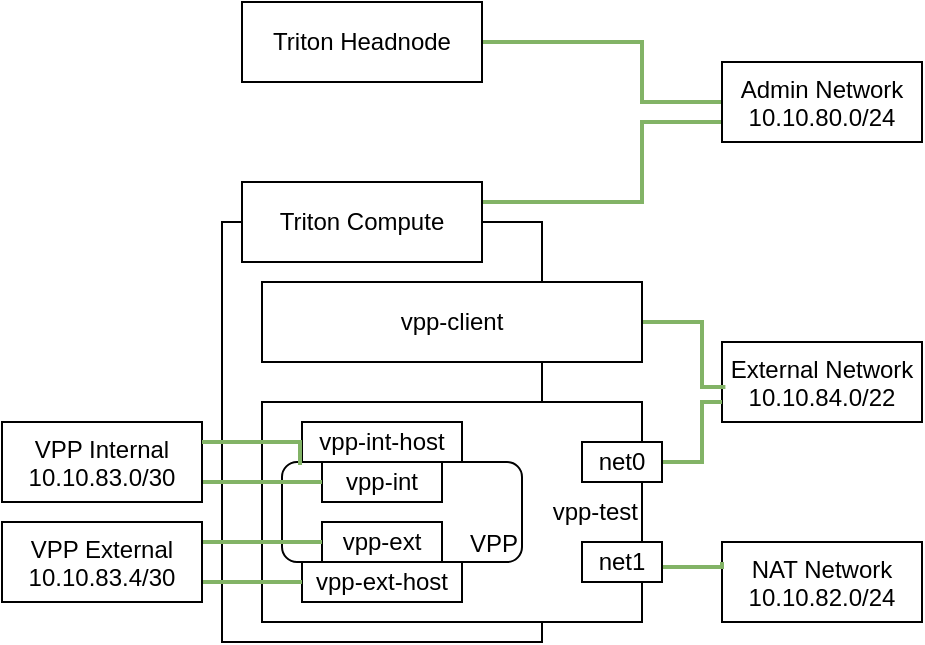 <mxfile version="24.2.7" type="github">
  <diagram name="Page-1" id="f-ufohLoOfSdbITIlMm5">
    <mxGraphModel dx="1082" dy="694" grid="1" gridSize="10" guides="1" tooltips="1" connect="1" arrows="1" fold="1" page="1" pageScale="1" pageWidth="850" pageHeight="1100" math="0" shadow="0">
      <root>
        <mxCell id="0" />
        <mxCell id="1" parent="0" />
        <mxCell id="MFOkYEO7xA5EYMrg9p0M-8" value="" style="rounded=0;whiteSpace=wrap;html=1;" vertex="1" parent="1">
          <mxGeometry x="270" y="270" width="160" height="210" as="geometry" />
        </mxCell>
        <mxCell id="MFOkYEO7xA5EYMrg9p0M-24" style="edgeStyle=orthogonalEdgeStyle;rounded=0;orthogonalLoop=1;jettySize=auto;html=1;exitX=1;exitY=0.5;exitDx=0;exitDy=0;entryX=0;entryY=0.5;entryDx=0;entryDy=0;endArrow=none;endFill=0;strokeWidth=2;fillColor=#d5e8d4;strokeColor=#82b366;" edge="1" parent="1" source="MFOkYEO7xA5EYMrg9p0M-2" target="MFOkYEO7xA5EYMrg9p0M-4">
          <mxGeometry relative="1" as="geometry">
            <Array as="points">
              <mxPoint x="480" y="180" />
              <mxPoint x="480" y="210" />
            </Array>
          </mxGeometry>
        </mxCell>
        <mxCell id="MFOkYEO7xA5EYMrg9p0M-2" value="Triton Headnode" style="rounded=0;whiteSpace=wrap;html=1;" vertex="1" parent="1">
          <mxGeometry x="280" y="160" width="120" height="40" as="geometry" />
        </mxCell>
        <mxCell id="MFOkYEO7xA5EYMrg9p0M-25" style="edgeStyle=orthogonalEdgeStyle;rounded=0;orthogonalLoop=1;jettySize=auto;html=1;exitX=1;exitY=0.25;exitDx=0;exitDy=0;entryX=0;entryY=0.75;entryDx=0;entryDy=0;endArrow=none;endFill=0;strokeWidth=2;fillColor=#d5e8d4;strokeColor=#82b366;" edge="1" parent="1" source="MFOkYEO7xA5EYMrg9p0M-3" target="MFOkYEO7xA5EYMrg9p0M-4">
          <mxGeometry relative="1" as="geometry">
            <Array as="points">
              <mxPoint x="480" y="260" />
              <mxPoint x="480" y="220" />
            </Array>
          </mxGeometry>
        </mxCell>
        <mxCell id="MFOkYEO7xA5EYMrg9p0M-3" value="Triton Compute" style="rounded=0;whiteSpace=wrap;html=1;" vertex="1" parent="1">
          <mxGeometry x="280" y="250" width="120" height="40" as="geometry" />
        </mxCell>
        <mxCell id="MFOkYEO7xA5EYMrg9p0M-4" value="&lt;div&gt;Admin Network&lt;br&gt;&lt;/div&gt;&lt;div&gt;10.10.80.0/24&lt;br&gt;&lt;/div&gt;" style="rounded=0;whiteSpace=wrap;html=1;align=center;verticalAlign=top;" vertex="1" parent="1">
          <mxGeometry x="520" y="190" width="100" height="40" as="geometry" />
        </mxCell>
        <mxCell id="MFOkYEO7xA5EYMrg9p0M-5" value="&lt;div&gt;External Network&lt;br&gt;&lt;/div&gt;&lt;div&gt;10.10.84.0/22&lt;br&gt;&lt;/div&gt;" style="rounded=0;whiteSpace=wrap;html=1;align=center;verticalAlign=top;" vertex="1" parent="1">
          <mxGeometry x="520" y="330" width="100" height="40" as="geometry" />
        </mxCell>
        <mxCell id="MFOkYEO7xA5EYMrg9p0M-6" value="&lt;div&gt;NAT Network&lt;/div&gt;&lt;div&gt;10.10.82.0/24&lt;br&gt;&lt;/div&gt;" style="rounded=0;whiteSpace=wrap;html=1;align=center;verticalAlign=top;" vertex="1" parent="1">
          <mxGeometry x="520" y="430" width="100" height="40" as="geometry" />
        </mxCell>
        <mxCell id="MFOkYEO7xA5EYMrg9p0M-23" value="" style="edgeStyle=orthogonalEdgeStyle;rounded=0;orthogonalLoop=1;jettySize=auto;html=1;endArrow=none;endFill=0;entryX=0.017;entryY=0.563;entryDx=0;entryDy=0;entryPerimeter=0;strokeWidth=2;fillColor=#d5e8d4;strokeColor=#82b366;" edge="1" parent="1" source="MFOkYEO7xA5EYMrg9p0M-9" target="MFOkYEO7xA5EYMrg9p0M-5">
          <mxGeometry relative="1" as="geometry">
            <Array as="points">
              <mxPoint x="510" y="320" />
              <mxPoint x="510" y="353" />
            </Array>
          </mxGeometry>
        </mxCell>
        <mxCell id="MFOkYEO7xA5EYMrg9p0M-9" value="vpp-client" style="rounded=0;whiteSpace=wrap;html=1;" vertex="1" parent="1">
          <mxGeometry x="290" y="300" width="190" height="40" as="geometry" />
        </mxCell>
        <mxCell id="MFOkYEO7xA5EYMrg9p0M-22" style="edgeStyle=orthogonalEdgeStyle;rounded=0;orthogonalLoop=1;jettySize=auto;html=1;exitX=1;exitY=0.75;exitDx=0;exitDy=0;entryX=0;entryY=0.25;entryDx=0;entryDy=0;endArrow=none;endFill=0;strokeWidth=2;fillColor=#d5e8d4;strokeColor=#82b366;" edge="1" parent="1" source="MFOkYEO7xA5EYMrg9p0M-10" target="MFOkYEO7xA5EYMrg9p0M-6">
          <mxGeometry relative="1" as="geometry">
            <Array as="points">
              <mxPoint x="520" y="443" />
            </Array>
          </mxGeometry>
        </mxCell>
        <mxCell id="MFOkYEO7xA5EYMrg9p0M-10" value="vpp-test" style="rounded=0;whiteSpace=wrap;html=1;align=right;" vertex="1" parent="1">
          <mxGeometry x="290" y="360" width="190" height="110" as="geometry" />
        </mxCell>
        <mxCell id="MFOkYEO7xA5EYMrg9p0M-20" value="VPP" style="rounded=1;whiteSpace=wrap;html=1;verticalAlign=bottom;align=right;" vertex="1" parent="1">
          <mxGeometry x="300" y="390" width="120" height="50" as="geometry" />
        </mxCell>
        <mxCell id="MFOkYEO7xA5EYMrg9p0M-11" value="vpp-int" style="rounded=0;whiteSpace=wrap;html=1;" vertex="1" parent="1">
          <mxGeometry x="320" y="390" width="60" height="20" as="geometry" />
        </mxCell>
        <mxCell id="MFOkYEO7xA5EYMrg9p0M-14" value="vpp-int-host" style="rounded=0;whiteSpace=wrap;html=1;" vertex="1" parent="1">
          <mxGeometry x="310" y="370" width="80" height="20" as="geometry" />
        </mxCell>
        <mxCell id="MFOkYEO7xA5EYMrg9p0M-16" value="vpp-ext-host" style="rounded=0;whiteSpace=wrap;html=1;" vertex="1" parent="1">
          <mxGeometry x="310" y="440" width="80" height="20" as="geometry" />
        </mxCell>
        <mxCell id="MFOkYEO7xA5EYMrg9p0M-17" value="vpp-ext" style="rounded=0;whiteSpace=wrap;html=1;" vertex="1" parent="1">
          <mxGeometry x="320" y="420" width="60" height="20" as="geometry" />
        </mxCell>
        <mxCell id="MFOkYEO7xA5EYMrg9p0M-21" style="edgeStyle=orthogonalEdgeStyle;rounded=0;orthogonalLoop=1;jettySize=auto;html=1;entryX=0;entryY=0.75;entryDx=0;entryDy=0;endArrow=none;endFill=0;strokeWidth=2;fillColor=#d5e8d4;strokeColor=#82b366;exitX=1;exitY=0.5;exitDx=0;exitDy=0;" edge="1" parent="1" source="MFOkYEO7xA5EYMrg9p0M-35" target="MFOkYEO7xA5EYMrg9p0M-5">
          <mxGeometry relative="1" as="geometry">
            <mxPoint x="610" y="410" as="sourcePoint" />
          </mxGeometry>
        </mxCell>
        <mxCell id="MFOkYEO7xA5EYMrg9p0M-29" style="edgeStyle=orthogonalEdgeStyle;rounded=0;orthogonalLoop=1;jettySize=auto;html=1;exitX=1;exitY=0.75;exitDx=0;exitDy=0;entryX=0;entryY=0.5;entryDx=0;entryDy=0;endArrow=none;endFill=0;strokeWidth=2;fillColor=#d5e8d4;strokeColor=#82b366;" edge="1" parent="1" source="MFOkYEO7xA5EYMrg9p0M-26" target="MFOkYEO7xA5EYMrg9p0M-11">
          <mxGeometry relative="1" as="geometry">
            <Array as="points">
              <mxPoint x="270" y="400" />
              <mxPoint x="270" y="400" />
            </Array>
          </mxGeometry>
        </mxCell>
        <mxCell id="MFOkYEO7xA5EYMrg9p0M-26" value="&lt;div&gt;VPP Internal&lt;br&gt;&lt;/div&gt;&lt;div&gt;10.10.83.0/30&lt;br&gt;&lt;/div&gt;" style="rounded=0;whiteSpace=wrap;html=1;align=center;verticalAlign=top;" vertex="1" parent="1">
          <mxGeometry x="160" y="370" width="100" height="40" as="geometry" />
        </mxCell>
        <mxCell id="MFOkYEO7xA5EYMrg9p0M-30" style="edgeStyle=orthogonalEdgeStyle;rounded=0;orthogonalLoop=1;jettySize=auto;html=1;exitX=1;exitY=0.25;exitDx=0;exitDy=0;entryX=0;entryY=0.5;entryDx=0;entryDy=0;endArrow=none;endFill=0;strokeWidth=2;fillColor=#d5e8d4;strokeColor=#82b366;" edge="1" parent="1" source="MFOkYEO7xA5EYMrg9p0M-27" target="MFOkYEO7xA5EYMrg9p0M-17">
          <mxGeometry relative="1" as="geometry" />
        </mxCell>
        <mxCell id="MFOkYEO7xA5EYMrg9p0M-31" style="edgeStyle=orthogonalEdgeStyle;rounded=0;orthogonalLoop=1;jettySize=auto;html=1;exitX=1;exitY=0.75;exitDx=0;exitDy=0;entryX=0;entryY=0.5;entryDx=0;entryDy=0;endArrow=none;endFill=0;strokeWidth=2;fillColor=#d5e8d4;strokeColor=#82b366;" edge="1" parent="1" source="MFOkYEO7xA5EYMrg9p0M-27" target="MFOkYEO7xA5EYMrg9p0M-16">
          <mxGeometry relative="1" as="geometry" />
        </mxCell>
        <mxCell id="MFOkYEO7xA5EYMrg9p0M-27" value="&lt;div&gt;VPP External&lt;br&gt;&lt;/div&gt;&lt;div&gt;10.10.83.4/30&lt;br&gt;&lt;/div&gt;" style="rounded=0;whiteSpace=wrap;html=1;align=center;verticalAlign=top;" vertex="1" parent="1">
          <mxGeometry x="160" y="420" width="100" height="40" as="geometry" />
        </mxCell>
        <mxCell id="MFOkYEO7xA5EYMrg9p0M-28" style="edgeStyle=orthogonalEdgeStyle;rounded=0;orthogonalLoop=1;jettySize=auto;html=1;exitX=1;exitY=0.25;exitDx=0;exitDy=0;entryX=0.075;entryY=0.029;entryDx=0;entryDy=0;entryPerimeter=0;endArrow=none;endFill=0;strokeWidth=2;fillColor=#d5e8d4;strokeColor=#82b366;" edge="1" parent="1" source="MFOkYEO7xA5EYMrg9p0M-26" target="MFOkYEO7xA5EYMrg9p0M-20">
          <mxGeometry relative="1" as="geometry">
            <Array as="points">
              <mxPoint x="309" y="380" />
            </Array>
          </mxGeometry>
        </mxCell>
        <mxCell id="MFOkYEO7xA5EYMrg9p0M-35" value="&lt;div&gt;net0&lt;/div&gt;" style="rounded=0;whiteSpace=wrap;html=1;" vertex="1" parent="1">
          <mxGeometry x="450" y="380" width="40" height="20" as="geometry" />
        </mxCell>
        <mxCell id="MFOkYEO7xA5EYMrg9p0M-36" value="&lt;div&gt;net1&lt;/div&gt;" style="rounded=0;whiteSpace=wrap;html=1;" vertex="1" parent="1">
          <mxGeometry x="450" y="430" width="40" height="20" as="geometry" />
        </mxCell>
      </root>
    </mxGraphModel>
  </diagram>
</mxfile>
